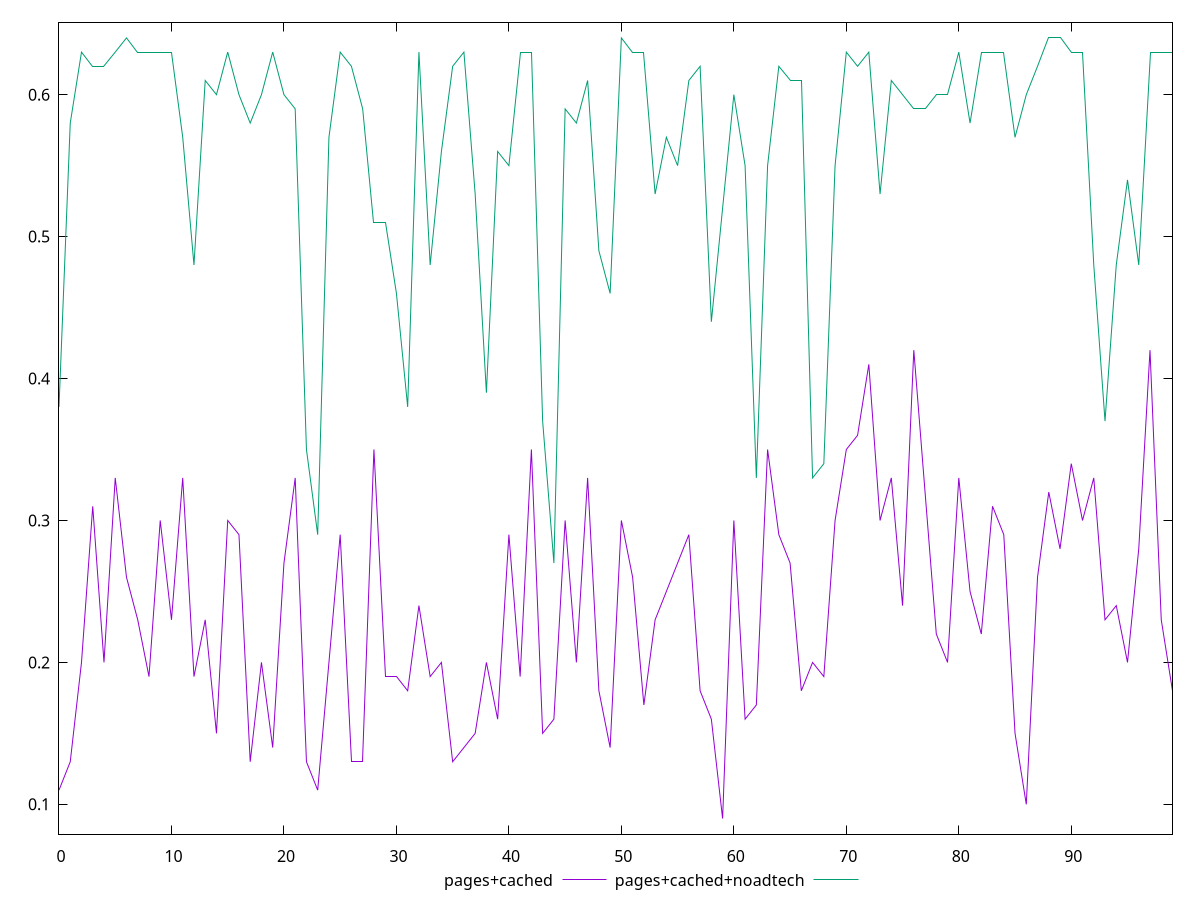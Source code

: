reset

$pagesCached <<EOF
0 0.11
1 0.13
2 0.2
3 0.31
4 0.2
5 0.33
6 0.26
7 0.23
8 0.19
9 0.3
10 0.23
11 0.33
12 0.19
13 0.23
14 0.15
15 0.3
16 0.29
17 0.13
18 0.2
19 0.14
20 0.27
21 0.33
22 0.13
23 0.11
24 0.2
25 0.29
26 0.13
27 0.13
28 0.35
29 0.19
30 0.19
31 0.18
32 0.24
33 0.19
34 0.2
35 0.13
36 0.14
37 0.15
38 0.2
39 0.16
40 0.29
41 0.19
42 0.35
43 0.15
44 0.16
45 0.3
46 0.2
47 0.33
48 0.18
49 0.14
50 0.3
51 0.26
52 0.17
53 0.23
54 0.25
55 0.27
56 0.29
57 0.18
58 0.16
59 0.09
60 0.3
61 0.16
62 0.17
63 0.35
64 0.29
65 0.27
66 0.18
67 0.2
68 0.19
69 0.3
70 0.35
71 0.36
72 0.41
73 0.3
74 0.33
75 0.24
76 0.42
77 0.32
78 0.22
79 0.2
80 0.33
81 0.25
82 0.22
83 0.31
84 0.29
85 0.15
86 0.1
87 0.26
88 0.32
89 0.28
90 0.34
91 0.3
92 0.33
93 0.23
94 0.24
95 0.2
96 0.28
97 0.42
98 0.23
99 0.18
EOF

$pagesCachedNoadtech <<EOF
0 0.38
1 0.58
2 0.63
3 0.62
4 0.62
5 0.63
6 0.64
7 0.63
8 0.63
9 0.63
10 0.63
11 0.57
12 0.48
13 0.61
14 0.6
15 0.63
16 0.6
17 0.58
18 0.6
19 0.63
20 0.6
21 0.59
22 0.35
23 0.29
24 0.57
25 0.63
26 0.62
27 0.59
28 0.51
29 0.51
30 0.46
31 0.38
32 0.63
33 0.48
34 0.56
35 0.62
36 0.63
37 0.53
38 0.39
39 0.56
40 0.55
41 0.63
42 0.63
43 0.37
44 0.27
45 0.59
46 0.58
47 0.61
48 0.49
49 0.46
50 0.64
51 0.63
52 0.63
53 0.53
54 0.57
55 0.55
56 0.61
57 0.62
58 0.44
59 0.52
60 0.6
61 0.55
62 0.33
63 0.55
64 0.62
65 0.61
66 0.61
67 0.33
68 0.34
69 0.55
70 0.63
71 0.62
72 0.63
73 0.53
74 0.61
75 0.6
76 0.59
77 0.59
78 0.6
79 0.6
80 0.63
81 0.58
82 0.63
83 0.63
84 0.63
85 0.57
86 0.6
87 0.62
88 0.64
89 0.64
90 0.63
91 0.63
92 0.48
93 0.37
94 0.48
95 0.54
96 0.48
97 0.63
98 0.63
99 0.63
EOF

set key outside below
set xrange [0:99]
set yrange [0.079:0.651]
set trange [0.079:0.651]
set terminal svg size 640, 520 enhanced background rgb 'white'
set output "report_00013_2021-02-09T12-04-24.940Z/meta/score/comparison/line/1_vs_2.svg"

plot $pagesCached title "pages+cached" with line, \
     $pagesCachedNoadtech title "pages+cached+noadtech" with line

reset
